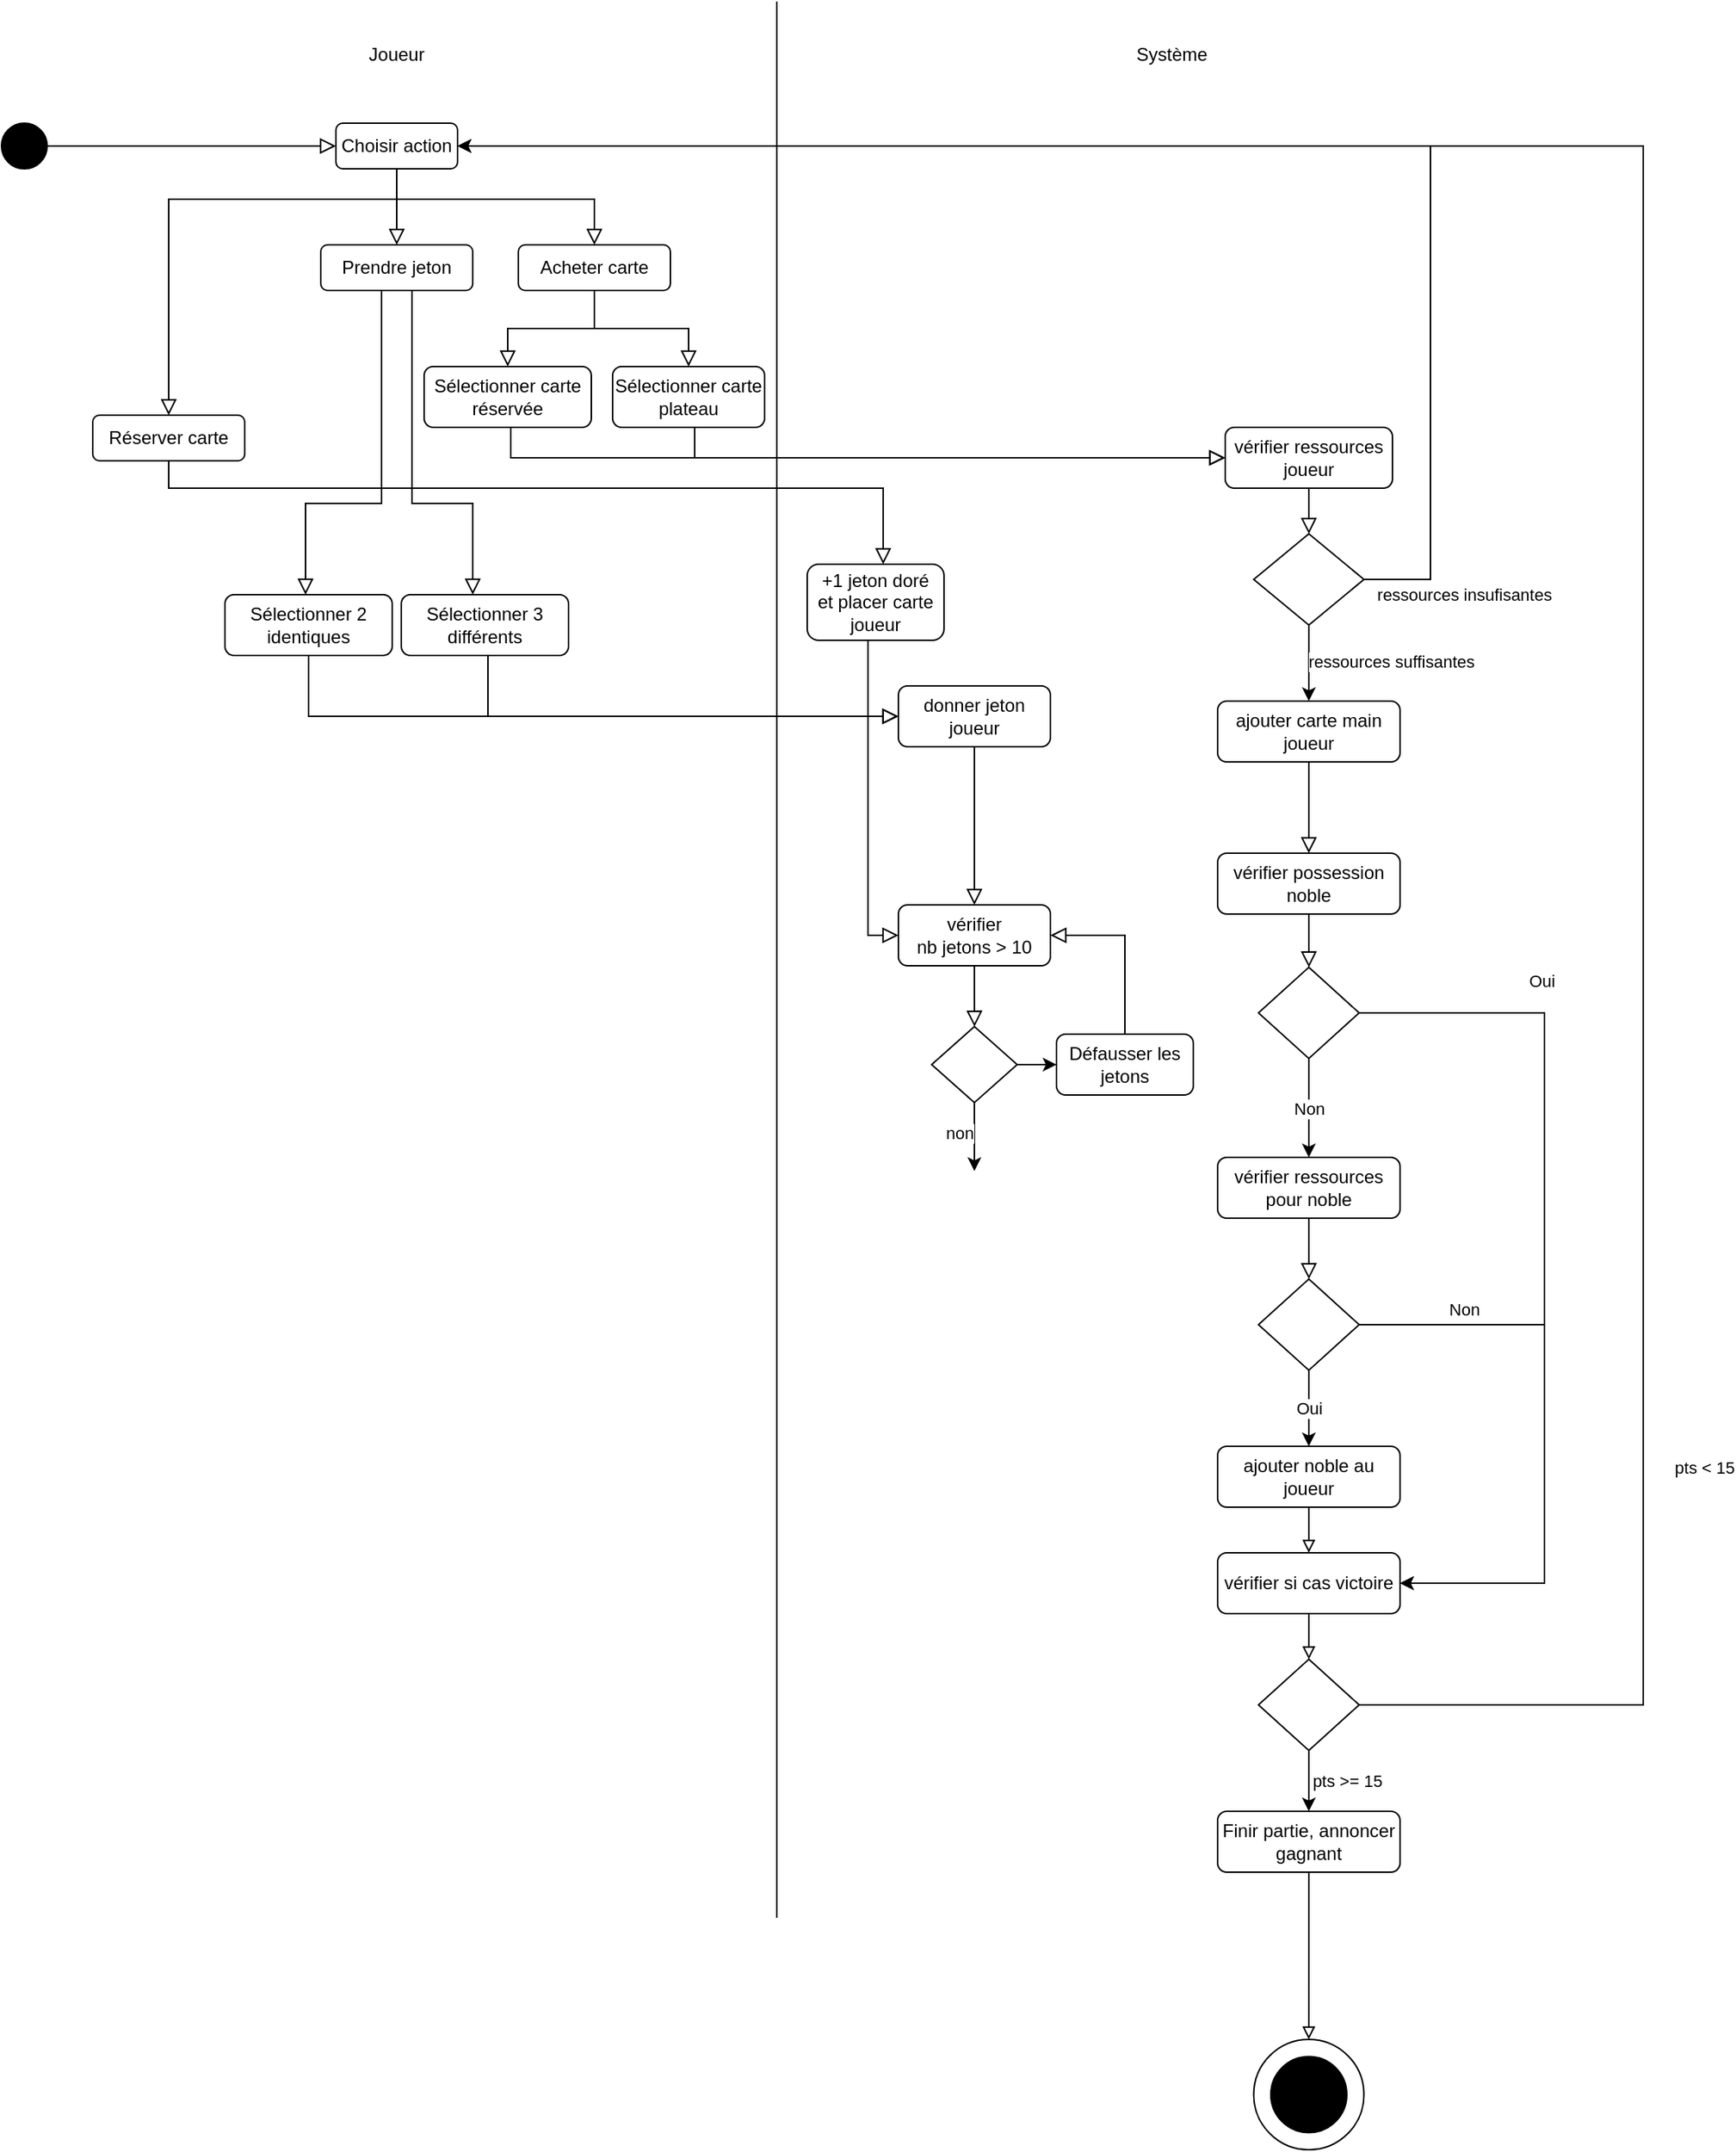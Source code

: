 <mxfile version="22.1.3" type="github">
  <diagram id="C5RBs43oDa-KdzZeNtuy" name="Page-1">
    <mxGraphModel dx="2227" dy="1986" grid="1" gridSize="10" guides="1" tooltips="1" connect="1" arrows="1" fold="1" page="1" pageScale="1" pageWidth="827" pageHeight="1169" math="0" shadow="0">
      <root>
        <mxCell id="WIyWlLk6GJQsqaUBKTNV-0" />
        <mxCell id="WIyWlLk6GJQsqaUBKTNV-1" parent="WIyWlLk6GJQsqaUBKTNV-0" />
        <mxCell id="WIyWlLk6GJQsqaUBKTNV-2" value="" style="rounded=0;html=1;jettySize=auto;orthogonalLoop=1;fontSize=11;endArrow=block;endFill=0;endSize=8;strokeWidth=1;shadow=0;labelBackgroundColor=none;edgeStyle=orthogonalEdgeStyle;" parent="WIyWlLk6GJQsqaUBKTNV-1" source="WIyWlLk6GJQsqaUBKTNV-3" target="WIyWlLk6GJQsqaUBKTNV-7" edge="1">
          <mxGeometry relative="1" as="geometry">
            <mxPoint x="50" y="90" as="targetPoint" />
            <Array as="points">
              <mxPoint x="-20" y="50" />
              <mxPoint x="110" y="50" />
            </Array>
          </mxGeometry>
        </mxCell>
        <mxCell id="WIyWlLk6GJQsqaUBKTNV-3" value="Choisir action" style="rounded=1;whiteSpace=wrap;html=1;fontSize=12;glass=0;strokeWidth=1;shadow=0;" parent="WIyWlLk6GJQsqaUBKTNV-1" vertex="1">
          <mxGeometry x="-60" width="80" height="30" as="geometry" />
        </mxCell>
        <mxCell id="WIyWlLk6GJQsqaUBKTNV-7" value="Acheter carte" style="rounded=1;whiteSpace=wrap;html=1;fontSize=12;glass=0;strokeWidth=1;shadow=0;" parent="WIyWlLk6GJQsqaUBKTNV-1" vertex="1">
          <mxGeometry x="60" y="80" width="100" height="30" as="geometry" />
        </mxCell>
        <mxCell id="enHVpY441fStGtkDG_Y8-0" value="" style="ellipse;whiteSpace=wrap;html=1;aspect=fixed;fillColor=#000000;" parent="WIyWlLk6GJQsqaUBKTNV-1" vertex="1">
          <mxGeometry x="-280" width="30" height="30" as="geometry" />
        </mxCell>
        <mxCell id="enHVpY441fStGtkDG_Y8-1" value="" style="rounded=0;html=1;jettySize=auto;orthogonalLoop=1;fontSize=11;endArrow=block;endFill=0;endSize=8;strokeWidth=1;shadow=0;labelBackgroundColor=none;edgeStyle=orthogonalEdgeStyle;" parent="WIyWlLk6GJQsqaUBKTNV-1" source="enHVpY441fStGtkDG_Y8-0" target="WIyWlLk6GJQsqaUBKTNV-3" edge="1">
          <mxGeometry relative="1" as="geometry">
            <mxPoint x="-50" y="125" as="sourcePoint" />
            <mxPoint x="-50" y="175" as="targetPoint" />
          </mxGeometry>
        </mxCell>
        <mxCell id="Eacr9_k-0uvhscIPPzIO-0" value="Joueur" style="text;html=1;strokeColor=none;fillColor=none;align=center;verticalAlign=middle;whiteSpace=wrap;rounded=0;" vertex="1" parent="WIyWlLk6GJQsqaUBKTNV-1">
          <mxGeometry x="-50" y="-60" width="60" height="30" as="geometry" />
        </mxCell>
        <mxCell id="Eacr9_k-0uvhscIPPzIO-1" value="Système" style="text;html=1;strokeColor=none;fillColor=none;align=center;verticalAlign=middle;whiteSpace=wrap;rounded=0;" vertex="1" parent="WIyWlLk6GJQsqaUBKTNV-1">
          <mxGeometry x="460" y="-60" width="60" height="30" as="geometry" />
        </mxCell>
        <mxCell id="Eacr9_k-0uvhscIPPzIO-2" value="" style="endArrow=none;html=1;rounded=0;" edge="1" parent="WIyWlLk6GJQsqaUBKTNV-1">
          <mxGeometry width="50" height="50" relative="1" as="geometry">
            <mxPoint x="230" y="1180" as="sourcePoint" />
            <mxPoint x="230" y="-80" as="targetPoint" />
          </mxGeometry>
        </mxCell>
        <mxCell id="Eacr9_k-0uvhscIPPzIO-3" value="Prendre jeton" style="rounded=1;whiteSpace=wrap;html=1;fontSize=12;glass=0;strokeWidth=1;shadow=0;" vertex="1" parent="WIyWlLk6GJQsqaUBKTNV-1">
          <mxGeometry x="-70" y="80" width="100" height="30" as="geometry" />
        </mxCell>
        <mxCell id="Eacr9_k-0uvhscIPPzIO-4" value="" style="rounded=0;html=1;jettySize=auto;orthogonalLoop=1;fontSize=11;endArrow=block;endFill=0;endSize=8;strokeWidth=1;shadow=0;labelBackgroundColor=none;edgeStyle=orthogonalEdgeStyle;" edge="1" parent="WIyWlLk6GJQsqaUBKTNV-1" source="WIyWlLk6GJQsqaUBKTNV-3" target="Eacr9_k-0uvhscIPPzIO-3">
          <mxGeometry relative="1" as="geometry">
            <mxPoint x="60" y="45" as="sourcePoint" />
            <mxPoint x="130" y="90" as="targetPoint" />
            <Array as="points">
              <mxPoint x="-20" y="40" />
              <mxPoint x="-20" y="40" />
            </Array>
          </mxGeometry>
        </mxCell>
        <mxCell id="Eacr9_k-0uvhscIPPzIO-5" value="Réserver carte" style="rounded=1;whiteSpace=wrap;html=1;fontSize=12;glass=0;strokeWidth=1;shadow=0;" vertex="1" parent="WIyWlLk6GJQsqaUBKTNV-1">
          <mxGeometry x="-220" y="192" width="100" height="30" as="geometry" />
        </mxCell>
        <mxCell id="Eacr9_k-0uvhscIPPzIO-6" value="" style="rounded=0;html=1;jettySize=auto;orthogonalLoop=1;fontSize=11;endArrow=block;endFill=0;endSize=8;strokeWidth=1;shadow=0;labelBackgroundColor=none;edgeStyle=orthogonalEdgeStyle;" edge="1" parent="WIyWlLk6GJQsqaUBKTNV-1" source="WIyWlLk6GJQsqaUBKTNV-3" target="Eacr9_k-0uvhscIPPzIO-5">
          <mxGeometry relative="1" as="geometry">
            <mxPoint x="60" y="45" as="sourcePoint" />
            <mxPoint x="-10" y="90" as="targetPoint" />
            <Array as="points">
              <mxPoint x="-20" y="50" />
              <mxPoint x="-170" y="50" />
            </Array>
          </mxGeometry>
        </mxCell>
        <mxCell id="Eacr9_k-0uvhscIPPzIO-9" value="Sélectionner carte plateau" style="rounded=1;whiteSpace=wrap;html=1;fontSize=12;glass=0;strokeWidth=1;shadow=0;" vertex="1" parent="WIyWlLk6GJQsqaUBKTNV-1">
          <mxGeometry x="122" y="160" width="100" height="40" as="geometry" />
        </mxCell>
        <mxCell id="Eacr9_k-0uvhscIPPzIO-10" value="" style="rounded=0;html=1;jettySize=auto;orthogonalLoop=1;fontSize=11;endArrow=block;endFill=0;endSize=8;strokeWidth=1;shadow=0;labelBackgroundColor=none;edgeStyle=orthogonalEdgeStyle;" edge="1" parent="WIyWlLk6GJQsqaUBKTNV-1" source="WIyWlLk6GJQsqaUBKTNV-7" target="Eacr9_k-0uvhscIPPzIO-9">
          <mxGeometry y="20" relative="1" as="geometry">
            <mxPoint as="offset" />
            <mxPoint x="60" y="160" as="sourcePoint" />
            <mxPoint x="60" y="300" as="targetPoint" />
          </mxGeometry>
        </mxCell>
        <mxCell id="Eacr9_k-0uvhscIPPzIO-11" value="Sélectionner carte réservée" style="rounded=1;whiteSpace=wrap;html=1;fontSize=12;glass=0;strokeWidth=1;shadow=0;" vertex="1" parent="WIyWlLk6GJQsqaUBKTNV-1">
          <mxGeometry x="-2" y="160" width="110" height="40" as="geometry" />
        </mxCell>
        <mxCell id="Eacr9_k-0uvhscIPPzIO-13" value="" style="rounded=0;html=1;jettySize=auto;orthogonalLoop=1;fontSize=11;endArrow=block;endFill=0;endSize=8;strokeWidth=1;shadow=0;labelBackgroundColor=none;edgeStyle=orthogonalEdgeStyle;" edge="1" parent="WIyWlLk6GJQsqaUBKTNV-1" source="WIyWlLk6GJQsqaUBKTNV-7" target="Eacr9_k-0uvhscIPPzIO-11">
          <mxGeometry y="20" relative="1" as="geometry">
            <mxPoint as="offset" />
            <mxPoint x="60" y="160" as="sourcePoint" />
            <mxPoint x="60" y="300" as="targetPoint" />
          </mxGeometry>
        </mxCell>
        <mxCell id="Eacr9_k-0uvhscIPPzIO-14" value="vérifier ressources joueur" style="rounded=1;whiteSpace=wrap;html=1;fontSize=12;glass=0;strokeWidth=1;shadow=0;" vertex="1" parent="WIyWlLk6GJQsqaUBKTNV-1">
          <mxGeometry x="525" y="200" width="110" height="40" as="geometry" />
        </mxCell>
        <mxCell id="Eacr9_k-0uvhscIPPzIO-15" value="" style="rounded=0;html=1;jettySize=auto;orthogonalLoop=1;fontSize=11;endArrow=block;endFill=0;endSize=8;strokeWidth=1;shadow=0;labelBackgroundColor=none;edgeStyle=orthogonalEdgeStyle;" edge="1" parent="WIyWlLk6GJQsqaUBKTNV-1" source="Eacr9_k-0uvhscIPPzIO-11" target="Eacr9_k-0uvhscIPPzIO-14">
          <mxGeometry y="20" relative="1" as="geometry">
            <mxPoint as="offset" />
            <mxPoint x="120" y="120" as="sourcePoint" />
            <mxPoint x="65" y="170" as="targetPoint" />
            <Array as="points">
              <mxPoint x="55" y="220" />
            </Array>
          </mxGeometry>
        </mxCell>
        <mxCell id="Eacr9_k-0uvhscIPPzIO-16" value="" style="rounded=0;html=1;jettySize=auto;orthogonalLoop=1;fontSize=11;endArrow=block;endFill=0;endSize=8;strokeWidth=1;shadow=0;labelBackgroundColor=none;edgeStyle=orthogonalEdgeStyle;" edge="1" parent="WIyWlLk6GJQsqaUBKTNV-1" source="Eacr9_k-0uvhscIPPzIO-9" target="Eacr9_k-0uvhscIPPzIO-14">
          <mxGeometry y="20" relative="1" as="geometry">
            <mxPoint as="offset" />
            <mxPoint x="65" y="210" as="sourcePoint" />
            <mxPoint x="300" y="230" as="targetPoint" />
            <Array as="points">
              <mxPoint x="176" y="220" />
            </Array>
          </mxGeometry>
        </mxCell>
        <mxCell id="Eacr9_k-0uvhscIPPzIO-21" style="edgeStyle=orthogonalEdgeStyle;rounded=0;orthogonalLoop=1;jettySize=auto;html=1;exitX=1;exitY=0.5;exitDx=0;exitDy=0;" edge="1" parent="WIyWlLk6GJQsqaUBKTNV-1" source="Eacr9_k-0uvhscIPPzIO-18" target="WIyWlLk6GJQsqaUBKTNV-3">
          <mxGeometry relative="1" as="geometry">
            <Array as="points">
              <mxPoint x="660" y="300" />
              <mxPoint x="660" y="15" />
            </Array>
          </mxGeometry>
        </mxCell>
        <mxCell id="Eacr9_k-0uvhscIPPzIO-22" value="ressources insufisantes" style="edgeLabel;html=1;align=center;verticalAlign=middle;resizable=0;points=[];" vertex="1" connectable="0" parent="Eacr9_k-0uvhscIPPzIO-21">
          <mxGeometry x="-0.938" y="3" relative="1" as="geometry">
            <mxPoint x="35" y="13" as="offset" />
          </mxGeometry>
        </mxCell>
        <mxCell id="Eacr9_k-0uvhscIPPzIO-23" value="ressources suffisantes" style="edgeStyle=orthogonalEdgeStyle;rounded=0;orthogonalLoop=1;jettySize=auto;html=1;exitX=0.5;exitY=1;exitDx=0;exitDy=0;" edge="1" parent="WIyWlLk6GJQsqaUBKTNV-1" source="Eacr9_k-0uvhscIPPzIO-18" target="Eacr9_k-0uvhscIPPzIO-24">
          <mxGeometry x="0.013" y="54" relative="1" as="geometry">
            <mxPoint x="580" y="380" as="targetPoint" />
            <mxPoint y="-2" as="offset" />
          </mxGeometry>
        </mxCell>
        <mxCell id="Eacr9_k-0uvhscIPPzIO-18" value="" style="rhombus;whiteSpace=wrap;html=1;shadow=0;fontFamily=Helvetica;fontSize=12;align=center;strokeWidth=1;spacing=6;spacingTop=-4;" vertex="1" parent="WIyWlLk6GJQsqaUBKTNV-1">
          <mxGeometry x="543.75" y="270" width="72.5" height="60" as="geometry" />
        </mxCell>
        <mxCell id="Eacr9_k-0uvhscIPPzIO-19" value="" style="edgeStyle=orthogonalEdgeStyle;rounded=0;html=1;jettySize=auto;orthogonalLoop=1;fontSize=11;endArrow=block;endFill=0;endSize=8;strokeWidth=1;shadow=0;labelBackgroundColor=none;" edge="1" parent="WIyWlLk6GJQsqaUBKTNV-1" source="Eacr9_k-0uvhscIPPzIO-14" target="Eacr9_k-0uvhscIPPzIO-18">
          <mxGeometry y="10" relative="1" as="geometry">
            <mxPoint as="offset" />
            <mxPoint x="355" y="350" as="sourcePoint" />
            <mxPoint x="405" y="350" as="targetPoint" />
          </mxGeometry>
        </mxCell>
        <mxCell id="Eacr9_k-0uvhscIPPzIO-24" value="ajouter carte main joueur" style="rounded=1;whiteSpace=wrap;html=1;fontSize=12;glass=0;strokeWidth=1;shadow=0;" vertex="1" parent="WIyWlLk6GJQsqaUBKTNV-1">
          <mxGeometry x="520" y="380" width="120" height="40" as="geometry" />
        </mxCell>
        <mxCell id="Eacr9_k-0uvhscIPPzIO-25" value="" style="rounded=0;html=1;jettySize=auto;orthogonalLoop=1;fontSize=11;endArrow=block;endFill=0;endSize=8;strokeWidth=1;shadow=0;labelBackgroundColor=none;edgeStyle=orthogonalEdgeStyle;" edge="1" parent="WIyWlLk6GJQsqaUBKTNV-1" source="Eacr9_k-0uvhscIPPzIO-24" target="Eacr9_k-0uvhscIPPzIO-26">
          <mxGeometry x="0.333" y="20" relative="1" as="geometry">
            <mxPoint as="offset" />
            <mxPoint x="555" y="440" as="sourcePoint" />
            <mxPoint x="585" y="520" as="targetPoint" />
          </mxGeometry>
        </mxCell>
        <mxCell id="Eacr9_k-0uvhscIPPzIO-26" value="vérifier possession noble" style="rounded=1;whiteSpace=wrap;html=1;fontSize=12;glass=0;strokeWidth=1;shadow=0;" vertex="1" parent="WIyWlLk6GJQsqaUBKTNV-1">
          <mxGeometry x="520" y="480" width="120" height="40" as="geometry" />
        </mxCell>
        <mxCell id="Eacr9_k-0uvhscIPPzIO-31" value="Oui" style="edgeStyle=orthogonalEdgeStyle;rounded=0;orthogonalLoop=1;jettySize=auto;html=1;exitX=1;exitY=0.5;exitDx=0;exitDy=0;" edge="1" parent="WIyWlLk6GJQsqaUBKTNV-1" source="Eacr9_k-0uvhscIPPzIO-27" target="Eacr9_k-0uvhscIPPzIO-40">
          <mxGeometry x="-0.594" y="20" relative="1" as="geometry">
            <mxPoint x="775" y="850" as="targetPoint" />
            <Array as="points">
              <mxPoint x="735" y="585" />
              <mxPoint x="735" y="960" />
            </Array>
            <mxPoint y="-1" as="offset" />
          </mxGeometry>
        </mxCell>
        <mxCell id="Eacr9_k-0uvhscIPPzIO-32" value="Non" style="edgeStyle=orthogonalEdgeStyle;rounded=0;orthogonalLoop=1;jettySize=auto;html=1;exitX=0.5;exitY=1;exitDx=0;exitDy=0;" edge="1" parent="WIyWlLk6GJQsqaUBKTNV-1" source="Eacr9_k-0uvhscIPPzIO-27" target="Eacr9_k-0uvhscIPPzIO-33">
          <mxGeometry relative="1" as="geometry">
            <mxPoint x="580" y="660" as="targetPoint" />
          </mxGeometry>
        </mxCell>
        <mxCell id="Eacr9_k-0uvhscIPPzIO-27" value="" style="rhombus;whiteSpace=wrap;html=1;shadow=0;fontFamily=Helvetica;fontSize=12;align=center;strokeWidth=1;spacing=6;spacingTop=-4;" vertex="1" parent="WIyWlLk6GJQsqaUBKTNV-1">
          <mxGeometry x="546.87" y="555" width="66.25" height="60" as="geometry" />
        </mxCell>
        <mxCell id="Eacr9_k-0uvhscIPPzIO-28" value="" style="rounded=0;html=1;jettySize=auto;orthogonalLoop=1;fontSize=11;endArrow=block;endFill=0;endSize=8;strokeWidth=1;shadow=0;labelBackgroundColor=none;edgeStyle=orthogonalEdgeStyle;" edge="1" parent="WIyWlLk6GJQsqaUBKTNV-1" source="Eacr9_k-0uvhscIPPzIO-26" target="Eacr9_k-0uvhscIPPzIO-27">
          <mxGeometry x="0.333" y="20" relative="1" as="geometry">
            <mxPoint as="offset" />
            <mxPoint x="590" y="430" as="sourcePoint" />
            <mxPoint x="590" y="490" as="targetPoint" />
          </mxGeometry>
        </mxCell>
        <mxCell id="Eacr9_k-0uvhscIPPzIO-33" value="vérifier ressources pour noble" style="rounded=1;whiteSpace=wrap;html=1;fontSize=12;glass=0;strokeWidth=1;shadow=0;" vertex="1" parent="WIyWlLk6GJQsqaUBKTNV-1">
          <mxGeometry x="519.99" y="680" width="120" height="40" as="geometry" />
        </mxCell>
        <mxCell id="Eacr9_k-0uvhscIPPzIO-36" value="Oui" style="edgeStyle=orthogonalEdgeStyle;rounded=0;orthogonalLoop=1;jettySize=auto;html=1;exitX=0.5;exitY=1;exitDx=0;exitDy=0;" edge="1" parent="WIyWlLk6GJQsqaUBKTNV-1" source="Eacr9_k-0uvhscIPPzIO-34" target="Eacr9_k-0uvhscIPPzIO-38">
          <mxGeometry relative="1" as="geometry">
            <mxPoint x="580" y="860" as="targetPoint" />
          </mxGeometry>
        </mxCell>
        <mxCell id="Eacr9_k-0uvhscIPPzIO-37" value="Non" style="edgeStyle=orthogonalEdgeStyle;rounded=0;orthogonalLoop=1;jettySize=auto;html=1;exitX=1;exitY=0.5;exitDx=0;exitDy=0;" edge="1" parent="WIyWlLk6GJQsqaUBKTNV-1" source="Eacr9_k-0uvhscIPPzIO-34" target="Eacr9_k-0uvhscIPPzIO-40">
          <mxGeometry x="-0.647" y="10" relative="1" as="geometry">
            <mxPoint x="735" y="790" as="targetPoint" />
            <Array as="points">
              <mxPoint x="735" y="790" />
              <mxPoint x="735" y="960" />
            </Array>
            <mxPoint as="offset" />
          </mxGeometry>
        </mxCell>
        <mxCell id="Eacr9_k-0uvhscIPPzIO-34" value="" style="rhombus;whiteSpace=wrap;html=1;shadow=0;fontFamily=Helvetica;fontSize=12;align=center;strokeWidth=1;spacing=6;spacingTop=-4;" vertex="1" parent="WIyWlLk6GJQsqaUBKTNV-1">
          <mxGeometry x="546.87" y="760" width="66.25" height="60" as="geometry" />
        </mxCell>
        <mxCell id="Eacr9_k-0uvhscIPPzIO-35" value="" style="rounded=0;html=1;jettySize=auto;orthogonalLoop=1;fontSize=11;endArrow=block;endFill=0;endSize=8;strokeWidth=1;shadow=0;labelBackgroundColor=none;edgeStyle=orthogonalEdgeStyle;" edge="1" parent="WIyWlLk6GJQsqaUBKTNV-1" source="Eacr9_k-0uvhscIPPzIO-33" target="Eacr9_k-0uvhscIPPzIO-34">
          <mxGeometry x="0.333" y="20" relative="1" as="geometry">
            <mxPoint as="offset" />
            <mxPoint x="590" y="530" as="sourcePoint" />
            <mxPoint x="590" y="565" as="targetPoint" />
          </mxGeometry>
        </mxCell>
        <mxCell id="Eacr9_k-0uvhscIPPzIO-38" value="ajouter noble au joueur" style="rounded=1;whiteSpace=wrap;html=1;fontSize=12;glass=0;strokeWidth=1;shadow=0;" vertex="1" parent="WIyWlLk6GJQsqaUBKTNV-1">
          <mxGeometry x="519.99" y="870" width="120" height="40" as="geometry" />
        </mxCell>
        <mxCell id="Eacr9_k-0uvhscIPPzIO-39" value="" style="edgeStyle=orthogonalEdgeStyle;rounded=0;orthogonalLoop=1;jettySize=auto;html=1;endArrow=block;endFill=0;" edge="1" parent="WIyWlLk6GJQsqaUBKTNV-1" source="Eacr9_k-0uvhscIPPzIO-38" target="Eacr9_k-0uvhscIPPzIO-40">
          <mxGeometry relative="1" as="geometry">
            <mxPoint x="580" y="970" as="targetPoint" />
            <mxPoint x="590" y="830" as="sourcePoint" />
          </mxGeometry>
        </mxCell>
        <mxCell id="Eacr9_k-0uvhscIPPzIO-40" value="vérifier si cas victoire" style="rounded=1;whiteSpace=wrap;html=1;fontSize=12;glass=0;strokeWidth=1;shadow=0;" vertex="1" parent="WIyWlLk6GJQsqaUBKTNV-1">
          <mxGeometry x="520" y="940" width="120" height="40" as="geometry" />
        </mxCell>
        <mxCell id="Eacr9_k-0uvhscIPPzIO-43" style="edgeStyle=orthogonalEdgeStyle;rounded=0;orthogonalLoop=1;jettySize=auto;html=1;exitX=1;exitY=0.5;exitDx=0;exitDy=0;" edge="1" parent="WIyWlLk6GJQsqaUBKTNV-1" source="Eacr9_k-0uvhscIPPzIO-41" target="WIyWlLk6GJQsqaUBKTNV-3">
          <mxGeometry relative="1" as="geometry">
            <mxPoint x="160" y="510" as="targetPoint" />
            <Array as="points">
              <mxPoint x="800" y="1040" />
              <mxPoint x="800" y="15" />
            </Array>
          </mxGeometry>
        </mxCell>
        <mxCell id="Eacr9_k-0uvhscIPPzIO-50" value="pts &amp;lt; 15" style="edgeLabel;html=1;align=center;verticalAlign=middle;resizable=0;points=[];" vertex="1" connectable="0" parent="Eacr9_k-0uvhscIPPzIO-43">
          <mxGeometry x="-0.226" y="-2" relative="1" as="geometry">
            <mxPoint x="38" y="428" as="offset" />
          </mxGeometry>
        </mxCell>
        <mxCell id="Eacr9_k-0uvhscIPPzIO-44" value="pts &amp;gt;= 15" style="edgeStyle=orthogonalEdgeStyle;rounded=0;orthogonalLoop=1;jettySize=auto;html=1;exitX=0.5;exitY=1;exitDx=0;exitDy=0;" edge="1" parent="WIyWlLk6GJQsqaUBKTNV-1" source="Eacr9_k-0uvhscIPPzIO-41" target="Eacr9_k-0uvhscIPPzIO-45">
          <mxGeometry y="25" relative="1" as="geometry">
            <mxPoint x="580" y="1130" as="targetPoint" />
            <mxPoint as="offset" />
          </mxGeometry>
        </mxCell>
        <mxCell id="Eacr9_k-0uvhscIPPzIO-41" value="" style="rhombus;whiteSpace=wrap;html=1;shadow=0;fontFamily=Helvetica;fontSize=12;align=center;strokeWidth=1;spacing=6;spacingTop=-4;" vertex="1" parent="WIyWlLk6GJQsqaUBKTNV-1">
          <mxGeometry x="546.87" y="1010" width="66.25" height="60" as="geometry" />
        </mxCell>
        <mxCell id="Eacr9_k-0uvhscIPPzIO-42" value="" style="edgeStyle=orthogonalEdgeStyle;rounded=0;orthogonalLoop=1;jettySize=auto;html=1;endArrow=block;endFill=0;" edge="1" parent="WIyWlLk6GJQsqaUBKTNV-1" source="Eacr9_k-0uvhscIPPzIO-40" target="Eacr9_k-0uvhscIPPzIO-41">
          <mxGeometry relative="1" as="geometry">
            <mxPoint x="590" y="970" as="targetPoint" />
            <mxPoint x="590" y="920" as="sourcePoint" />
          </mxGeometry>
        </mxCell>
        <mxCell id="Eacr9_k-0uvhscIPPzIO-45" value="Finir partie, annoncer gagnant" style="rounded=1;whiteSpace=wrap;html=1;fontSize=12;glass=0;strokeWidth=1;shadow=0;" vertex="1" parent="WIyWlLk6GJQsqaUBKTNV-1">
          <mxGeometry x="519.99" y="1110" width="120" height="40" as="geometry" />
        </mxCell>
        <mxCell id="Eacr9_k-0uvhscIPPzIO-49" value="" style="group" vertex="1" connectable="0" parent="WIyWlLk6GJQsqaUBKTNV-1">
          <mxGeometry x="543.74" y="1260" width="72.5" height="72.5" as="geometry" />
        </mxCell>
        <mxCell id="Eacr9_k-0uvhscIPPzIO-46" value="" style="ellipse;whiteSpace=wrap;html=1;aspect=fixed;fillColor=#000000;" vertex="1" parent="Eacr9_k-0uvhscIPPzIO-49">
          <mxGeometry x="11.25" y="11.25" width="50" height="50" as="geometry" />
        </mxCell>
        <mxCell id="Eacr9_k-0uvhscIPPzIO-48" value="" style="ellipse;whiteSpace=wrap;html=1;aspect=fixed;fillColor=none;" vertex="1" parent="Eacr9_k-0uvhscIPPzIO-49">
          <mxGeometry width="72.5" height="72.5" as="geometry" />
        </mxCell>
        <mxCell id="Eacr9_k-0uvhscIPPzIO-51" value="" style="edgeStyle=orthogonalEdgeStyle;rounded=0;orthogonalLoop=1;jettySize=auto;html=1;endArrow=block;endFill=0;" edge="1" parent="WIyWlLk6GJQsqaUBKTNV-1" source="Eacr9_k-0uvhscIPPzIO-45" target="Eacr9_k-0uvhscIPPzIO-48">
          <mxGeometry relative="1" as="geometry">
            <mxPoint x="590" y="1020" as="targetPoint" />
            <mxPoint x="590" y="990" as="sourcePoint" />
          </mxGeometry>
        </mxCell>
        <mxCell id="Eacr9_k-0uvhscIPPzIO-52" value="" style="rounded=0;html=1;jettySize=auto;orthogonalLoop=1;fontSize=11;endArrow=block;endFill=0;endSize=8;strokeWidth=1;shadow=0;labelBackgroundColor=none;edgeStyle=orthogonalEdgeStyle;" edge="1" parent="WIyWlLk6GJQsqaUBKTNV-1" source="Eacr9_k-0uvhscIPPzIO-3" target="Eacr9_k-0uvhscIPPzIO-53">
          <mxGeometry y="20" relative="1" as="geometry">
            <mxPoint as="offset" />
            <mxPoint x="120" y="120" as="sourcePoint" />
            <mxPoint x="360" y="140" as="targetPoint" />
            <Array as="points">
              <mxPoint x="-30" y="250" />
              <mxPoint x="-80" y="250" />
            </Array>
          </mxGeometry>
        </mxCell>
        <mxCell id="Eacr9_k-0uvhscIPPzIO-53" value="Sélectionner 2 identiques" style="rounded=1;whiteSpace=wrap;html=1;fontSize=12;glass=0;strokeWidth=1;shadow=0;" vertex="1" parent="WIyWlLk6GJQsqaUBKTNV-1">
          <mxGeometry x="-133" y="310" width="110" height="40" as="geometry" />
        </mxCell>
        <mxCell id="Eacr9_k-0uvhscIPPzIO-54" value="Sélectionner 3 différents" style="rounded=1;whiteSpace=wrap;html=1;fontSize=12;glass=0;strokeWidth=1;shadow=0;" vertex="1" parent="WIyWlLk6GJQsqaUBKTNV-1">
          <mxGeometry x="-17" y="310" width="110" height="40" as="geometry" />
        </mxCell>
        <mxCell id="Eacr9_k-0uvhscIPPzIO-55" value="" style="rounded=0;html=1;jettySize=auto;orthogonalLoop=1;fontSize=11;endArrow=block;endFill=0;endSize=8;strokeWidth=1;shadow=0;labelBackgroundColor=none;edgeStyle=orthogonalEdgeStyle;" edge="1" parent="WIyWlLk6GJQsqaUBKTNV-1" source="Eacr9_k-0uvhscIPPzIO-3" target="Eacr9_k-0uvhscIPPzIO-54">
          <mxGeometry y="20" relative="1" as="geometry">
            <mxPoint as="offset" />
            <mxPoint x="-10" y="50" as="sourcePoint" />
            <mxPoint x="-70" y="290" as="targetPoint" />
            <Array as="points">
              <mxPoint x="-10" y="250" />
              <mxPoint x="30" y="250" />
            </Array>
          </mxGeometry>
        </mxCell>
        <mxCell id="Eacr9_k-0uvhscIPPzIO-56" value="vérifier &lt;br&gt;nb jetons &amp;gt; 10" style="rounded=1;whiteSpace=wrap;html=1;fontSize=12;glass=0;strokeWidth=1;shadow=0;" vertex="1" parent="WIyWlLk6GJQsqaUBKTNV-1">
          <mxGeometry x="310" y="514" width="100" height="40" as="geometry" />
        </mxCell>
        <mxCell id="Eacr9_k-0uvhscIPPzIO-57" value="" style="rounded=0;html=1;jettySize=auto;orthogonalLoop=1;fontSize=11;endArrow=block;endFill=0;endSize=8;strokeWidth=1;shadow=0;labelBackgroundColor=none;edgeStyle=orthogonalEdgeStyle;" edge="1" parent="WIyWlLk6GJQsqaUBKTNV-1" source="Eacr9_k-0uvhscIPPzIO-54" target="Eacr9_k-0uvhscIPPzIO-69">
          <mxGeometry y="20" relative="1" as="geometry">
            <mxPoint as="offset" />
            <mxPoint y="120" as="sourcePoint" />
            <mxPoint x="290" y="390" as="targetPoint" />
            <Array as="points">
              <mxPoint x="40" y="390" />
            </Array>
          </mxGeometry>
        </mxCell>
        <mxCell id="Eacr9_k-0uvhscIPPzIO-58" value="" style="rounded=0;html=1;jettySize=auto;orthogonalLoop=1;fontSize=11;endArrow=block;endFill=0;endSize=8;strokeWidth=1;shadow=0;labelBackgroundColor=none;edgeStyle=orthogonalEdgeStyle;" edge="1" parent="WIyWlLk6GJQsqaUBKTNV-1" source="Eacr9_k-0uvhscIPPzIO-53" target="Eacr9_k-0uvhscIPPzIO-69">
          <mxGeometry y="20" relative="1" as="geometry">
            <mxPoint as="offset" />
            <mxPoint x="50" y="360" as="sourcePoint" />
            <mxPoint x="300" y="390" as="targetPoint" />
            <Array as="points">
              <mxPoint x="-78" y="390" />
            </Array>
          </mxGeometry>
        </mxCell>
        <mxCell id="Eacr9_k-0uvhscIPPzIO-62" value="non" style="edgeStyle=orthogonalEdgeStyle;rounded=0;orthogonalLoop=1;jettySize=auto;html=1;exitX=0.5;exitY=1;exitDx=0;exitDy=0;" edge="1" parent="WIyWlLk6GJQsqaUBKTNV-1" source="Eacr9_k-0uvhscIPPzIO-59">
          <mxGeometry x="-0.111" y="-10" relative="1" as="geometry">
            <mxPoint x="359.995" y="689" as="targetPoint" />
            <mxPoint as="offset" />
          </mxGeometry>
        </mxCell>
        <mxCell id="Eacr9_k-0uvhscIPPzIO-71" style="edgeStyle=orthogonalEdgeStyle;rounded=0;orthogonalLoop=1;jettySize=auto;html=1;exitX=1;exitY=0.5;exitDx=0;exitDy=0;" edge="1" parent="WIyWlLk6GJQsqaUBKTNV-1" source="Eacr9_k-0uvhscIPPzIO-59" target="Eacr9_k-0uvhscIPPzIO-72">
          <mxGeometry relative="1" as="geometry">
            <mxPoint x="440" y="640" as="targetPoint" />
          </mxGeometry>
        </mxCell>
        <mxCell id="Eacr9_k-0uvhscIPPzIO-59" value="" style="rhombus;whiteSpace=wrap;html=1;shadow=0;fontFamily=Helvetica;fontSize=12;align=center;strokeWidth=1;spacing=6;spacingTop=-4;" vertex="1" parent="WIyWlLk6GJQsqaUBKTNV-1">
          <mxGeometry x="331.87" y="594" width="56.25" height="50" as="geometry" />
        </mxCell>
        <mxCell id="Eacr9_k-0uvhscIPPzIO-60" value="" style="edgeStyle=orthogonalEdgeStyle;rounded=0;html=1;jettySize=auto;orthogonalLoop=1;fontSize=11;endArrow=block;endFill=0;endSize=8;strokeWidth=1;shadow=0;labelBackgroundColor=none;" edge="1" parent="WIyWlLk6GJQsqaUBKTNV-1" target="Eacr9_k-0uvhscIPPzIO-59" source="Eacr9_k-0uvhscIPPzIO-56">
          <mxGeometry y="10" relative="1" as="geometry">
            <mxPoint as="offset" />
            <mxPoint x="359.99" y="564" as="sourcePoint" />
            <mxPoint x="184.99" y="674" as="targetPoint" />
          </mxGeometry>
        </mxCell>
        <mxCell id="Eacr9_k-0uvhscIPPzIO-63" value="" style="edgeStyle=orthogonalEdgeStyle;rounded=0;html=1;jettySize=auto;orthogonalLoop=1;fontSize=11;endArrow=block;endFill=0;endSize=8;strokeWidth=1;shadow=0;labelBackgroundColor=none;" edge="1" parent="WIyWlLk6GJQsqaUBKTNV-1" source="Eacr9_k-0uvhscIPPzIO-72" target="Eacr9_k-0uvhscIPPzIO-56">
          <mxGeometry y="10" relative="1" as="geometry">
            <mxPoint as="offset" />
            <mxPoint x="370" y="669" as="sourcePoint" />
            <mxPoint y="619" as="targetPoint" />
            <Array as="points">
              <mxPoint x="459" y="534" />
            </Array>
          </mxGeometry>
        </mxCell>
        <mxCell id="Eacr9_k-0uvhscIPPzIO-66" value="" style="rounded=0;html=1;jettySize=auto;orthogonalLoop=1;fontSize=11;endArrow=block;endFill=0;endSize=8;strokeWidth=1;shadow=0;labelBackgroundColor=none;edgeStyle=orthogonalEdgeStyle;" edge="1" parent="WIyWlLk6GJQsqaUBKTNV-1" source="Eacr9_k-0uvhscIPPzIO-5" target="Eacr9_k-0uvhscIPPzIO-67">
          <mxGeometry y="20" relative="1" as="geometry">
            <mxPoint as="offset" />
            <mxPoint x="120" y="120" as="sourcePoint" />
            <mxPoint x="300" y="270" as="targetPoint" />
            <Array as="points">
              <mxPoint x="-170" y="240" />
              <mxPoint x="300" y="240" />
            </Array>
          </mxGeometry>
        </mxCell>
        <mxCell id="Eacr9_k-0uvhscIPPzIO-67" value="+1 jeton doré&lt;br&gt;et placer carte joueur" style="rounded=1;whiteSpace=wrap;html=1;fontSize=12;glass=0;strokeWidth=1;shadow=0;" vertex="1" parent="WIyWlLk6GJQsqaUBKTNV-1">
          <mxGeometry x="250" y="290" width="90" height="50" as="geometry" />
        </mxCell>
        <mxCell id="Eacr9_k-0uvhscIPPzIO-69" value="donner jeton joueur" style="rounded=1;whiteSpace=wrap;html=1;fontSize=12;glass=0;strokeWidth=1;shadow=0;" vertex="1" parent="WIyWlLk6GJQsqaUBKTNV-1">
          <mxGeometry x="309.99" y="370" width="100" height="40" as="geometry" />
        </mxCell>
        <mxCell id="Eacr9_k-0uvhscIPPzIO-70" value="" style="rounded=0;html=1;jettySize=auto;orthogonalLoop=1;fontSize=11;endArrow=block;endFill=0;endSize=8;strokeWidth=1;shadow=0;labelBackgroundColor=none;edgeStyle=orthogonalEdgeStyle;" edge="1" parent="WIyWlLk6GJQsqaUBKTNV-1" source="Eacr9_k-0uvhscIPPzIO-69" target="Eacr9_k-0uvhscIPPzIO-56">
          <mxGeometry y="20" relative="1" as="geometry">
            <mxPoint as="offset" />
            <mxPoint x="-68" y="360" as="sourcePoint" />
            <mxPoint x="320" y="400" as="targetPoint" />
            <Array as="points">
              <mxPoint x="360" y="400" />
            </Array>
          </mxGeometry>
        </mxCell>
        <mxCell id="Eacr9_k-0uvhscIPPzIO-72" value="Défausser les jetons" style="rounded=1;whiteSpace=wrap;html=1;fontSize=12;glass=0;strokeWidth=1;shadow=0;" vertex="1" parent="WIyWlLk6GJQsqaUBKTNV-1">
          <mxGeometry x="414" y="599" width="90" height="40" as="geometry" />
        </mxCell>
        <mxCell id="Eacr9_k-0uvhscIPPzIO-73" value="" style="rounded=0;html=1;jettySize=auto;orthogonalLoop=1;fontSize=11;endArrow=block;endFill=0;endSize=8;strokeWidth=1;shadow=0;labelBackgroundColor=none;edgeStyle=orthogonalEdgeStyle;" edge="1" parent="WIyWlLk6GJQsqaUBKTNV-1" source="Eacr9_k-0uvhscIPPzIO-67" target="Eacr9_k-0uvhscIPPzIO-56">
          <mxGeometry y="20" relative="1" as="geometry">
            <mxPoint as="offset" />
            <mxPoint x="370" y="420" as="sourcePoint" />
            <mxPoint x="370" y="524" as="targetPoint" />
            <Array as="points">
              <mxPoint x="290" y="534" />
            </Array>
          </mxGeometry>
        </mxCell>
      </root>
    </mxGraphModel>
  </diagram>
</mxfile>
